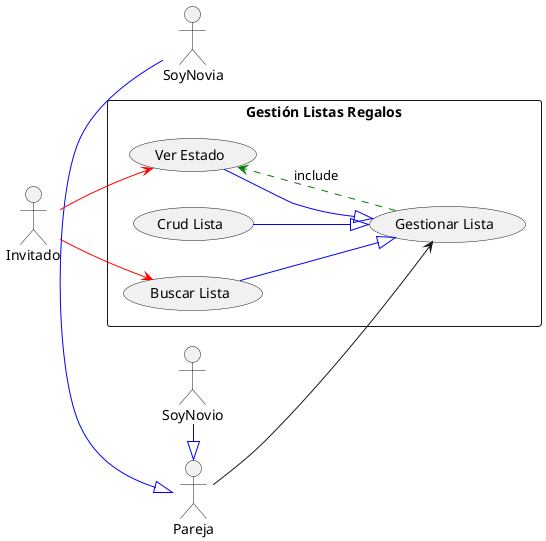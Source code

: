 @startuml modulo_gestion_listas_simple
left to right direction

' === LADO IZQUIERDO ===
actor Pareja
actor SoyNovia
actor SoyNovio 

SoyNovia -|> Pareja #blue
SoyNovio -|> Pareja #blue

' === CENTRO ===
rectangle "Gestión Listas Regalos" {
  usecase UC2 as "Gestionar Lista"
  usecase UC1b as "Crud Lista"
  usecase UC4 as "Buscar Lista"
  usecase UC3 as "Ver Estado"
}

' === LADO DERECHO ===
actor Invitado

' === RELACIONES IZQUIERDA ===
Pareja --> UC2

' === RELACIONES INTERNAS ===
UC1b --|> UC2 #blue
UC4 --|> UC2 #blue
UC3 --|> UC2 #blue
UC2 ..> UC3 #green : include

' === RELACIONES DERECHA ===
Invitado --> UC4 #red
Invitado -left-> UC3 #red

@enduml